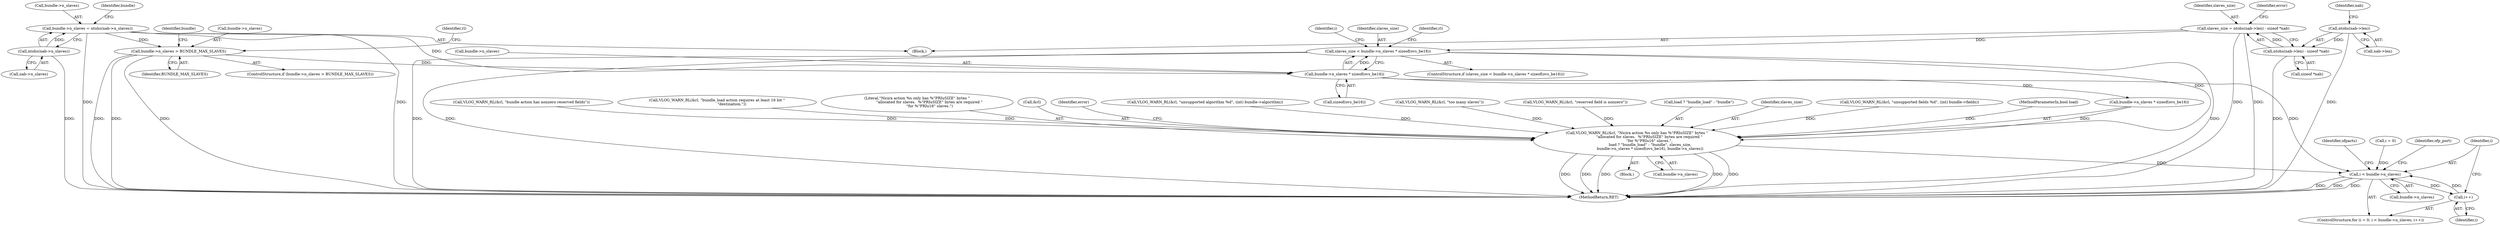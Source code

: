 digraph "1_ovs_9237a63c47bd314b807cda0bd2216264e82edbe8@API" {
"1000332" [label="(Call,slaves_size < bundle->n_slaves * sizeof(ovs_be16))"];
"1000160" [label="(Call,slaves_size = ntohs(nab->len) - sizeof *nab)"];
"1000162" [label="(Call,ntohs(nab->len) - sizeof *nab)"];
"1000163" [label="(Call,ntohs(nab->len))"];
"1000334" [label="(Call,bundle->n_slaves * sizeof(ovs_be16))"];
"1000122" [label="(Call,bundle->n_slaves = ntohs(nab->n_slaves))"];
"1000126" [label="(Call,ntohs(nab->n_slaves))"];
"1000191" [label="(Call,bundle->n_slaves > BUNDLE_MAX_SLAVES)"];
"1000341" [label="(Call,VLOG_WARN_RL(&rl, \"Nicira action %s only has %\"PRIuSIZE\" bytes \"\n                     \"allocated for slaves.  %\"PRIuSIZE\" bytes are required \"\n                     \"for %\"PRIu16\" slaves.\",\n                      load ? \"bundle_load\" : \"bundle\", slaves_size,\n                      bundle->n_slaves * sizeof(ovs_be16), bundle->n_slaves))"];
"1000366" [label="(Call,i < bundle->n_slaves)"];
"1000371" [label="(Call,i++)"];
"1000363" [label="(Call,i = 0)"];
"1000306" [label="(Call,VLOG_WARN_RL(&rl, \"bundle_load action requires at least 16 bit \"\n                         \"destination.\"))"];
"1000344" [label="(Literal,\"Nicira action %s only has %\"PRIuSIZE\" bytes \"\n                     \"allocated for slaves.  %\"PRIuSIZE\" bytes are required \"\n                     \"for %\"PRIu16\" slaves.\")"];
"1000368" [label="(Call,bundle->n_slaves)"];
"1000341" [label="(Call,VLOG_WARN_RL(&rl, \"Nicira action %s only has %\"PRIuSIZE\" bytes \"\n                     \"allocated for slaves.  %\"PRIuSIZE\" bytes are required \"\n                     \"for %\"PRIu16\" slaves.\",\n                      load ? \"bundle_load\" : \"bundle\", slaves_size,\n                      bundle->n_slaves * sizeof(ovs_be16), bundle->n_slaves))"];
"1000367" [label="(Identifier,i)"];
"1000332" [label="(Call,slaves_size < bundle->n_slaves * sizeof(ovs_be16))"];
"1000167" [label="(Call,sizeof *nab)"];
"1000190" [label="(ControlStructure,if (bundle->n_slaves > BUNDLE_MAX_SLAVES))"];
"1000342" [label="(Call,&rl)"];
"1000364" [label="(Identifier,i)"];
"1000371" [label="(Call,i++)"];
"1000192" [label="(Call,bundle->n_slaves)"];
"1000360" [label="(Identifier,error)"];
"1000366" [label="(Call,i < bundle->n_slaves)"];
"1000215" [label="(Call,VLOG_WARN_RL(&rl, \"unsupported algorithm %d\", (int) bundle->algorithm))"];
"1000171" [label="(Identifier,error)"];
"1000127" [label="(Call,nab->n_slaves)"];
"1000338" [label="(Call,sizeof(ovs_be16))"];
"1000169" [label="(Identifier,nab)"];
"1000340" [label="(Block,)"];
"1000376" [label="(Identifier,ofp_port)"];
"1000122" [label="(Call,bundle->n_slaves = ntohs(nab->n_slaves))"];
"1000413" [label="(MethodReturn,RET)"];
"1000132" [label="(Identifier,bundle)"];
"1000331" [label="(ControlStructure,if (slaves_size < bundle->n_slaves * sizeof(ovs_be16)))"];
"1000197" [label="(Call,VLOG_WARN_RL(&rl, \"too many slaves\"))"];
"1000163" [label="(Call,ntohs(nab->len))"];
"1000164" [label="(Call,nab->len)"];
"1000372" [label="(Identifier,i)"];
"1000335" [label="(Call,bundle->n_slaves)"];
"1000160" [label="(Call,slaves_size = ntohs(nab->len) - sizeof *nab)"];
"1000350" [label="(Call,bundle->n_slaves * sizeof(ovs_be16))"];
"1000199" [label="(Identifier,rl)"];
"1000356" [label="(Call,bundle->n_slaves)"];
"1000247" [label="(Call,VLOG_WARN_RL(&rl, \"reserved field is nonzero\"))"];
"1000398" [label="(Identifier,ofpacts)"];
"1000162" [label="(Call,ntohs(nab->len) - sizeof *nab)"];
"1000191" [label="(Call,bundle->n_slaves > BUNDLE_MAX_SLAVES)"];
"1000334" [label="(Call,bundle->n_slaves * sizeof(ovs_be16))"];
"1000345" [label="(Call,load ? \"bundle_load\" : \"bundle\")"];
"1000195" [label="(Identifier,BUNDLE_MAX_SLAVES)"];
"1000206" [label="(Identifier,bundle)"];
"1000349" [label="(Identifier,slaves_size)"];
"1000123" [label="(Call,bundle->n_slaves)"];
"1000180" [label="(Call,VLOG_WARN_RL(&rl, \"unsupported fields %d\", (int) bundle->fields))"];
"1000362" [label="(ControlStructure,for (i = 0; i < bundle->n_slaves; i++))"];
"1000333" [label="(Identifier,slaves_size)"];
"1000161" [label="(Identifier,slaves_size)"];
"1000343" [label="(Identifier,rl)"];
"1000106" [label="(Block,)"];
"1000126" [label="(Call,ntohs(nab->n_slaves))"];
"1000101" [label="(MethodParameterIn,bool load)"];
"1000324" [label="(Call,VLOG_WARN_RL(&rl, \"bundle action has nonzero reserved fields\"))"];
"1000332" -> "1000331"  [label="AST: "];
"1000332" -> "1000334"  [label="CFG: "];
"1000333" -> "1000332"  [label="AST: "];
"1000334" -> "1000332"  [label="AST: "];
"1000343" -> "1000332"  [label="CFG: "];
"1000364" -> "1000332"  [label="CFG: "];
"1000332" -> "1000413"  [label="DDG: "];
"1000332" -> "1000413"  [label="DDG: "];
"1000332" -> "1000413"  [label="DDG: "];
"1000160" -> "1000332"  [label="DDG: "];
"1000334" -> "1000332"  [label="DDG: "];
"1000332" -> "1000341"  [label="DDG: "];
"1000160" -> "1000106"  [label="AST: "];
"1000160" -> "1000162"  [label="CFG: "];
"1000161" -> "1000160"  [label="AST: "];
"1000162" -> "1000160"  [label="AST: "];
"1000171" -> "1000160"  [label="CFG: "];
"1000160" -> "1000413"  [label="DDG: "];
"1000160" -> "1000413"  [label="DDG: "];
"1000162" -> "1000160"  [label="DDG: "];
"1000162" -> "1000167"  [label="CFG: "];
"1000163" -> "1000162"  [label="AST: "];
"1000167" -> "1000162"  [label="AST: "];
"1000162" -> "1000413"  [label="DDG: "];
"1000163" -> "1000162"  [label="DDG: "];
"1000163" -> "1000164"  [label="CFG: "];
"1000164" -> "1000163"  [label="AST: "];
"1000169" -> "1000163"  [label="CFG: "];
"1000163" -> "1000413"  [label="DDG: "];
"1000334" -> "1000338"  [label="CFG: "];
"1000335" -> "1000334"  [label="AST: "];
"1000338" -> "1000334"  [label="AST: "];
"1000122" -> "1000334"  [label="DDG: "];
"1000191" -> "1000334"  [label="DDG: "];
"1000334" -> "1000350"  [label="DDG: "];
"1000334" -> "1000366"  [label="DDG: "];
"1000122" -> "1000106"  [label="AST: "];
"1000122" -> "1000126"  [label="CFG: "];
"1000123" -> "1000122"  [label="AST: "];
"1000126" -> "1000122"  [label="AST: "];
"1000132" -> "1000122"  [label="CFG: "];
"1000122" -> "1000413"  [label="DDG: "];
"1000122" -> "1000413"  [label="DDG: "];
"1000126" -> "1000122"  [label="DDG: "];
"1000122" -> "1000191"  [label="DDG: "];
"1000126" -> "1000127"  [label="CFG: "];
"1000127" -> "1000126"  [label="AST: "];
"1000126" -> "1000413"  [label="DDG: "];
"1000191" -> "1000190"  [label="AST: "];
"1000191" -> "1000195"  [label="CFG: "];
"1000192" -> "1000191"  [label="AST: "];
"1000195" -> "1000191"  [label="AST: "];
"1000199" -> "1000191"  [label="CFG: "];
"1000206" -> "1000191"  [label="CFG: "];
"1000191" -> "1000413"  [label="DDG: "];
"1000191" -> "1000413"  [label="DDG: "];
"1000191" -> "1000413"  [label="DDG: "];
"1000341" -> "1000340"  [label="AST: "];
"1000341" -> "1000356"  [label="CFG: "];
"1000342" -> "1000341"  [label="AST: "];
"1000344" -> "1000341"  [label="AST: "];
"1000345" -> "1000341"  [label="AST: "];
"1000349" -> "1000341"  [label="AST: "];
"1000350" -> "1000341"  [label="AST: "];
"1000356" -> "1000341"  [label="AST: "];
"1000360" -> "1000341"  [label="CFG: "];
"1000341" -> "1000413"  [label="DDG: "];
"1000341" -> "1000413"  [label="DDG: "];
"1000341" -> "1000413"  [label="DDG: "];
"1000341" -> "1000413"  [label="DDG: "];
"1000341" -> "1000413"  [label="DDG: "];
"1000247" -> "1000341"  [label="DDG: "];
"1000215" -> "1000341"  [label="DDG: "];
"1000306" -> "1000341"  [label="DDG: "];
"1000180" -> "1000341"  [label="DDG: "];
"1000324" -> "1000341"  [label="DDG: "];
"1000197" -> "1000341"  [label="DDG: "];
"1000101" -> "1000341"  [label="DDG: "];
"1000350" -> "1000341"  [label="DDG: "];
"1000341" -> "1000366"  [label="DDG: "];
"1000366" -> "1000362"  [label="AST: "];
"1000366" -> "1000368"  [label="CFG: "];
"1000367" -> "1000366"  [label="AST: "];
"1000368" -> "1000366"  [label="AST: "];
"1000376" -> "1000366"  [label="CFG: "];
"1000398" -> "1000366"  [label="CFG: "];
"1000366" -> "1000413"  [label="DDG: "];
"1000366" -> "1000413"  [label="DDG: "];
"1000366" -> "1000413"  [label="DDG: "];
"1000363" -> "1000366"  [label="DDG: "];
"1000371" -> "1000366"  [label="DDG: "];
"1000366" -> "1000371"  [label="DDG: "];
"1000371" -> "1000362"  [label="AST: "];
"1000371" -> "1000372"  [label="CFG: "];
"1000372" -> "1000371"  [label="AST: "];
"1000367" -> "1000371"  [label="CFG: "];
}
